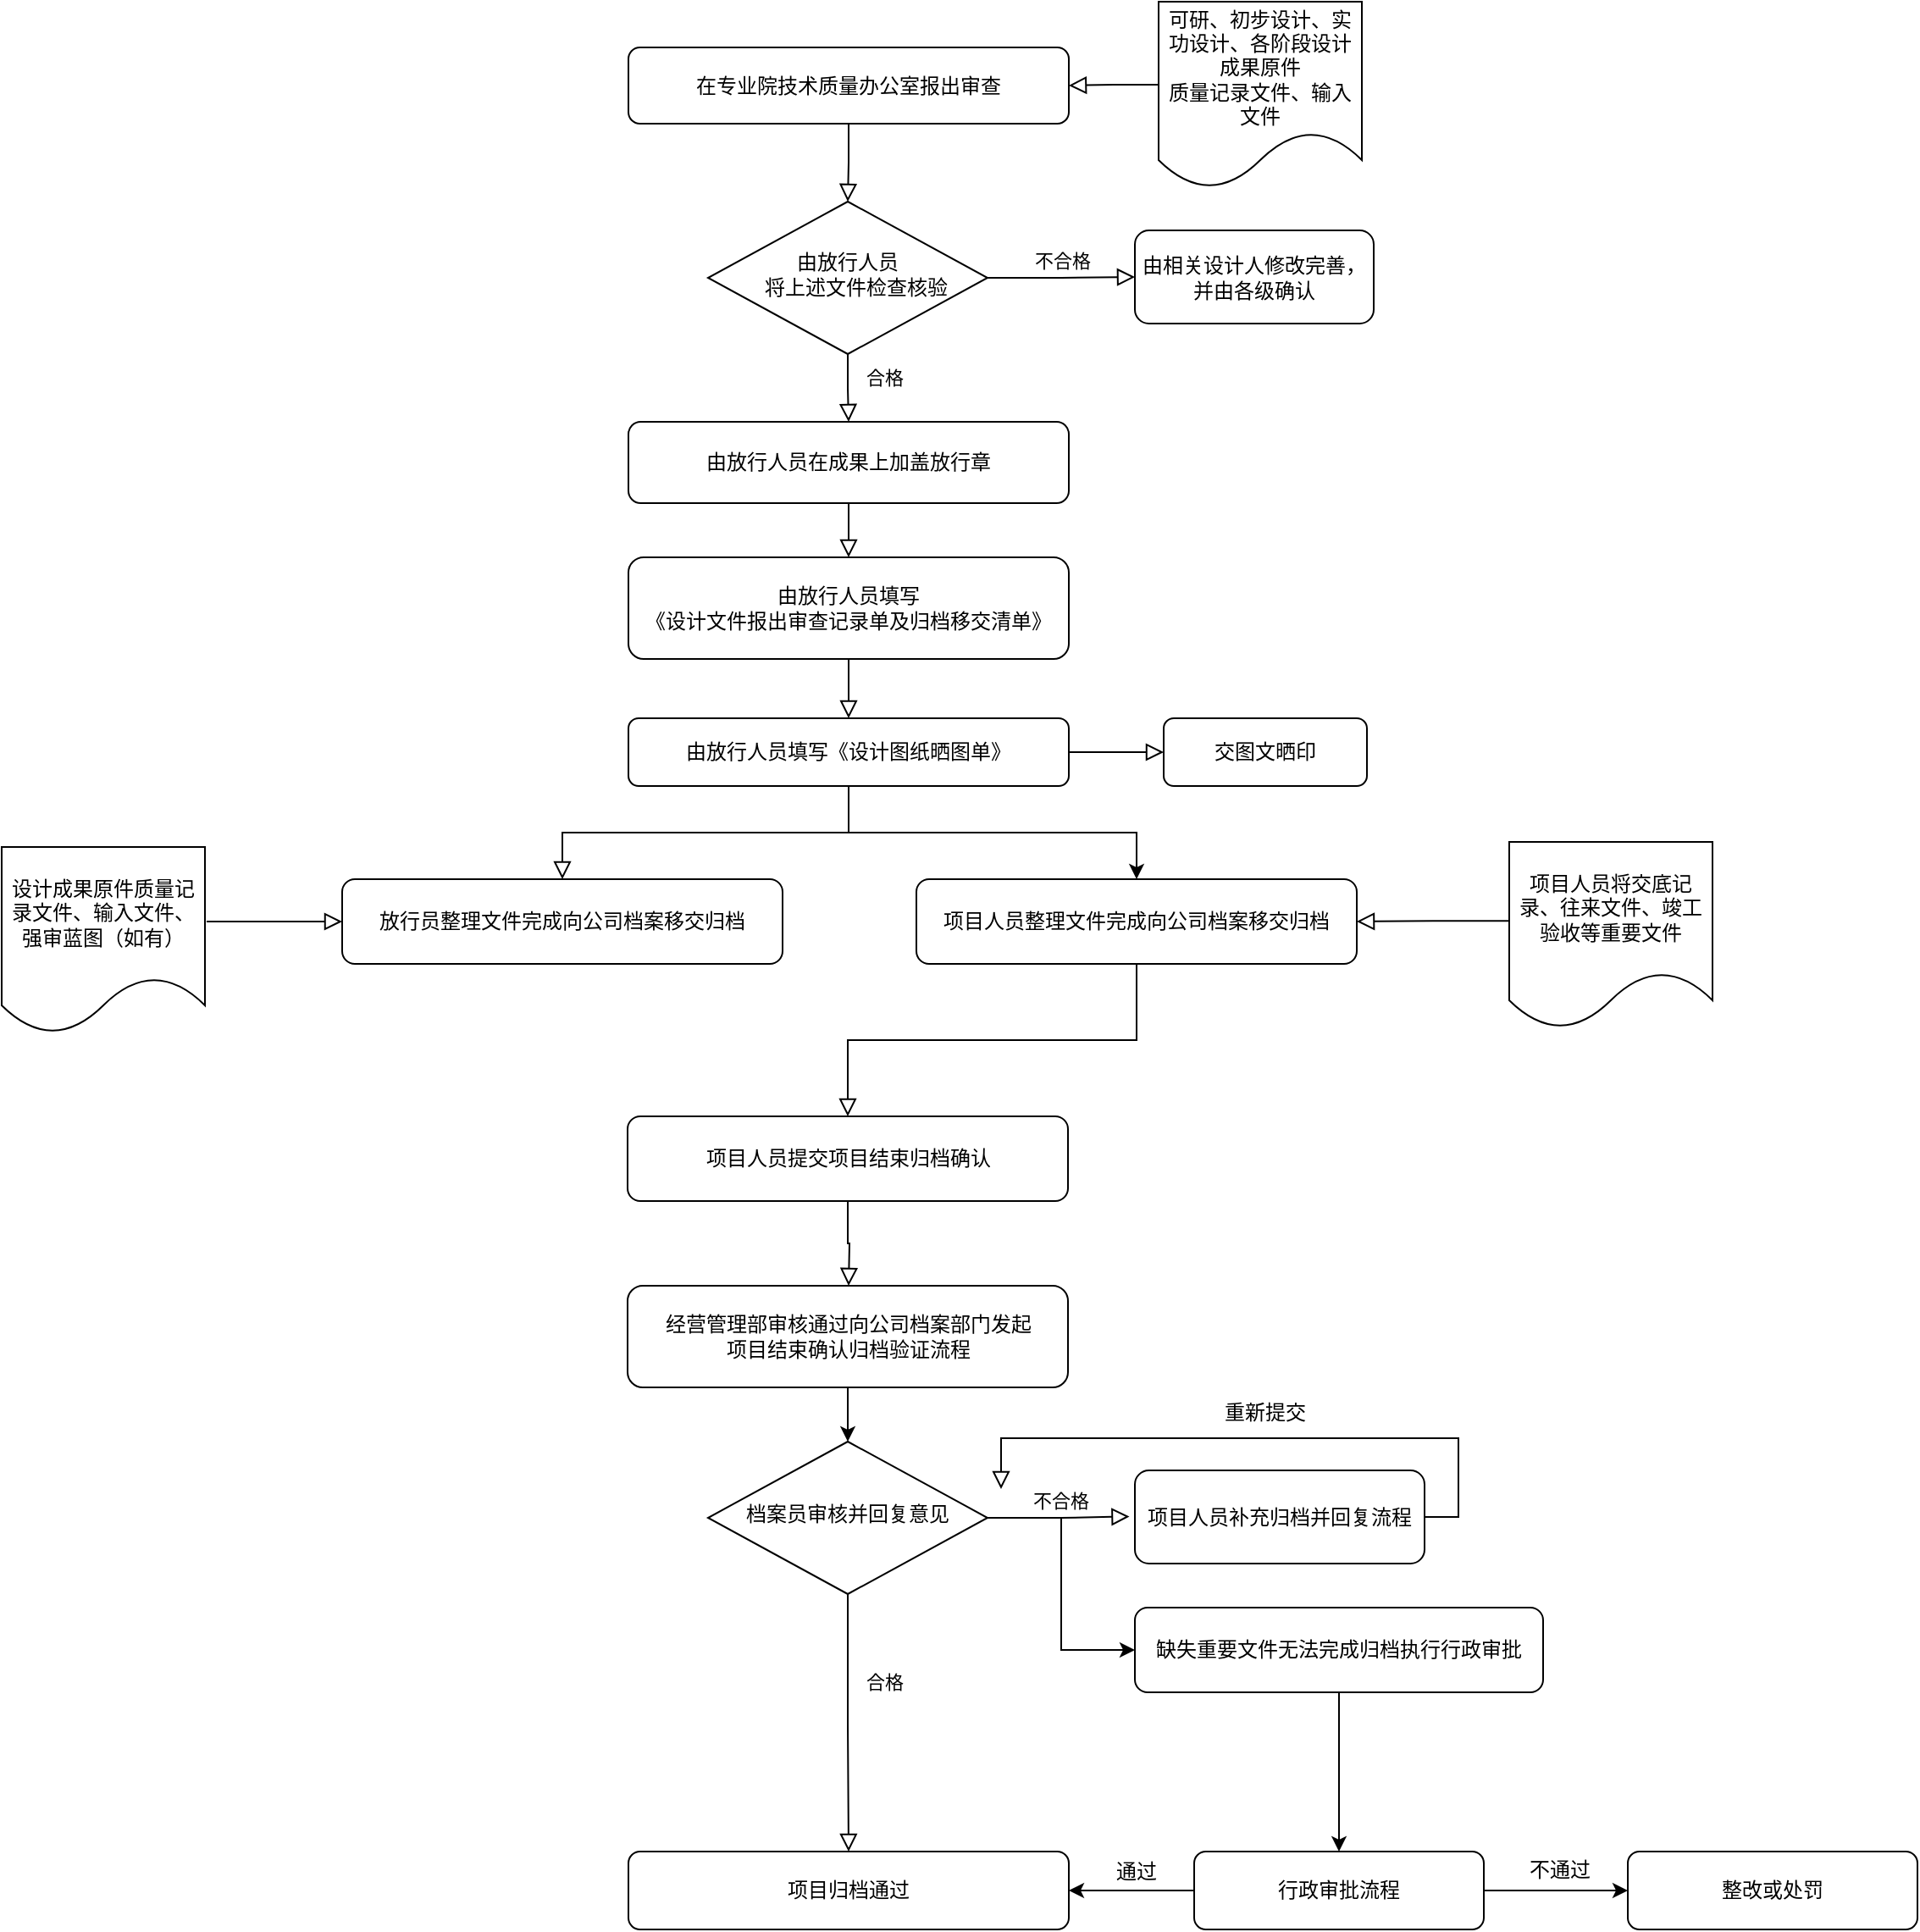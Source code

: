 <mxfile version="20.1.1" type="github">
  <diagram id="C5RBs43oDa-KdzZeNtuy" name="Page-1">
    <mxGraphModel dx="1831" dy="757" grid="1" gridSize="10" guides="1" tooltips="1" connect="1" arrows="1" fold="1" page="1" pageScale="1" pageWidth="827" pageHeight="1169" math="0" shadow="0">
      <root>
        <mxCell id="WIyWlLk6GJQsqaUBKTNV-0" />
        <mxCell id="WIyWlLk6GJQsqaUBKTNV-1" parent="WIyWlLk6GJQsqaUBKTNV-0" />
        <mxCell id="WIyWlLk6GJQsqaUBKTNV-2" value="" style="rounded=0;html=1;jettySize=auto;orthogonalLoop=1;fontSize=11;endArrow=block;endFill=0;endSize=8;strokeWidth=1;shadow=0;labelBackgroundColor=none;edgeStyle=orthogonalEdgeStyle;entryX=1;entryY=0.5;entryDx=0;entryDy=0;exitX=0.017;exitY=0.445;exitDx=0;exitDy=0;exitPerimeter=0;" parent="WIyWlLk6GJQsqaUBKTNV-1" source="MomlRcWtu3agXeXAJ8-M-17" target="MomlRcWtu3agXeXAJ8-M-0" edge="1">
          <mxGeometry relative="1" as="geometry">
            <mxPoint x="325" y="120" as="sourcePoint" />
          </mxGeometry>
        </mxCell>
        <mxCell id="WIyWlLk6GJQsqaUBKTNV-4" value="合格" style="rounded=0;html=1;jettySize=auto;orthogonalLoop=1;fontSize=11;endArrow=block;endFill=0;endSize=8;strokeWidth=1;shadow=0;labelBackgroundColor=none;edgeStyle=orthogonalEdgeStyle;entryX=0.5;entryY=0;entryDx=0;entryDy=0;" parent="WIyWlLk6GJQsqaUBKTNV-1" source="WIyWlLk6GJQsqaUBKTNV-6" target="WIyWlLk6GJQsqaUBKTNV-12" edge="1">
          <mxGeometry x="-0.322" y="21" relative="1" as="geometry">
            <mxPoint as="offset" />
          </mxGeometry>
        </mxCell>
        <mxCell id="WIyWlLk6GJQsqaUBKTNV-5" value="不合格" style="edgeStyle=orthogonalEdgeStyle;rounded=0;html=1;jettySize=auto;orthogonalLoop=1;fontSize=11;endArrow=block;endFill=0;endSize=8;strokeWidth=1;shadow=0;labelBackgroundColor=none;" parent="WIyWlLk6GJQsqaUBKTNV-1" source="WIyWlLk6GJQsqaUBKTNV-6" target="WIyWlLk6GJQsqaUBKTNV-7" edge="1">
          <mxGeometry y="10" relative="1" as="geometry">
            <mxPoint as="offset" />
          </mxGeometry>
        </mxCell>
        <mxCell id="WIyWlLk6GJQsqaUBKTNV-6" value="由放行人员&lt;br&gt;&lt;div style=&quot;text-align: justify;&quot;&gt;&lt;span style=&quot;background-color: initial;&quot;&gt;&amp;nbsp; &amp;nbsp;将上述文件检查核验&lt;/span&gt;&lt;/div&gt;" style="rhombus;whiteSpace=wrap;html=1;shadow=0;fontFamily=Helvetica;fontSize=12;align=center;strokeWidth=1;spacing=6;spacingTop=-4;" parent="WIyWlLk6GJQsqaUBKTNV-1" vertex="1">
          <mxGeometry x="257" y="240" width="165" height="90" as="geometry" />
        </mxCell>
        <mxCell id="WIyWlLk6GJQsqaUBKTNV-7" value="由相关设计人修改完善，并由各级确认" style="rounded=1;whiteSpace=wrap;html=1;fontSize=12;glass=0;strokeWidth=1;shadow=0;" parent="WIyWlLk6GJQsqaUBKTNV-1" vertex="1">
          <mxGeometry x="509" y="257" width="141" height="55" as="geometry" />
        </mxCell>
        <mxCell id="WIyWlLk6GJQsqaUBKTNV-11" value="由放行人员填写&lt;br&gt;《设计文件报出审查记录单及归档移交清单》" style="rounded=1;whiteSpace=wrap;html=1;fontSize=12;glass=0;strokeWidth=1;shadow=0;" parent="WIyWlLk6GJQsqaUBKTNV-1" vertex="1">
          <mxGeometry x="210" y="450" width="260" height="60" as="geometry" />
        </mxCell>
        <mxCell id="WIyWlLk6GJQsqaUBKTNV-12" value="由放行人员在成果上加盖放行章" style="rounded=1;whiteSpace=wrap;html=1;fontSize=12;glass=0;strokeWidth=1;shadow=0;" parent="WIyWlLk6GJQsqaUBKTNV-1" vertex="1">
          <mxGeometry x="210" y="370" width="260" height="48" as="geometry" />
        </mxCell>
        <mxCell id="MomlRcWtu3agXeXAJ8-M-0" value="在专业院技术质量办公室报出审查" style="rounded=1;whiteSpace=wrap;html=1;" parent="WIyWlLk6GJQsqaUBKTNV-1" vertex="1">
          <mxGeometry x="210" y="149" width="260" height="45" as="geometry" />
        </mxCell>
        <mxCell id="MomlRcWtu3agXeXAJ8-M-2" value="" style="rounded=0;html=1;jettySize=auto;orthogonalLoop=1;fontSize=11;endArrow=block;endFill=0;endSize=8;strokeWidth=1;shadow=0;labelBackgroundColor=none;edgeStyle=orthogonalEdgeStyle;exitX=0.5;exitY=1;exitDx=0;exitDy=0;entryX=0.5;entryY=0;entryDx=0;entryDy=0;" parent="WIyWlLk6GJQsqaUBKTNV-1" source="MomlRcWtu3agXeXAJ8-M-0" target="WIyWlLk6GJQsqaUBKTNV-6" edge="1">
          <mxGeometry relative="1" as="geometry">
            <mxPoint x="170" y="305" as="sourcePoint" />
            <mxPoint x="100" y="280" as="targetPoint" />
          </mxGeometry>
        </mxCell>
        <mxCell id="MomlRcWtu3agXeXAJ8-M-37" style="edgeStyle=orthogonalEdgeStyle;rounded=0;orthogonalLoop=1;jettySize=auto;html=1;" parent="WIyWlLk6GJQsqaUBKTNV-1" source="MomlRcWtu3agXeXAJ8-M-4" target="MomlRcWtu3agXeXAJ8-M-16" edge="1">
          <mxGeometry relative="1" as="geometry" />
        </mxCell>
        <mxCell id="MomlRcWtu3agXeXAJ8-M-4" value="由放行人员填写《设计图纸晒图单》&lt;span style=&quot;color: rgba(0, 0, 0, 0); font-family: monospace; font-size: 0px; text-align: start;&quot;&gt;%3CmxGraphModel%3E%3Croot%3E%3CmxCell%20id%3D%220%22%2F%3E%3CmxCell%20id%3D%221%22%20parent%3D%220%22%2F%3E%3CmxCell%20id%3D%222%22%20value%3D%22%22%20style%3D%22rounded%3D0%3Bhtml%3D1%3BjettySize%3Dauto%3BorthogonalLoop%3D1%3BfontSize%3D11%3BendArrow%3Dblock%3BendFill%3D0%3BendSize%3D8%3BstrokeWidth%3D1%3Bshadow%3D0%3BlabelBackgroundColor%3Dnone%3BedgeStyle%3DorthogonalEdgeStyle%3BentryX%3D0.5%3BentryY%3D0%3BentryDx%3D0%3BentryDy%3D0%3BexitX%3D0.5%3BexitY%3D1%3BexitDx%3D0%3BexitDy%3D0%3B%22%20edge%3D%221%22%20parent%3D%221%22%3E%3CmxGeometry%20relative%3D%221%22%20as%3D%22geometry%22%3E%3CmxPoint%20x%3D%22380%22%20y%3D%22458%22%20as%3D%22sourcePoint%22%2F%3E%3CmxPoint%20x%3D%22300%22%20y%3D%22610%22%20as%3D%22targetPoint%22%2F%3E%3C%2FmxGeometry%3E%3C%2FmxCell%3E%3C%2Froot%3E%3C%2FmxGraphModel%3E&lt;/span&gt;" style="rounded=1;whiteSpace=wrap;html=1;fontSize=12;glass=0;strokeWidth=1;shadow=0;" parent="WIyWlLk6GJQsqaUBKTNV-1" vertex="1">
          <mxGeometry x="210" y="545" width="260" height="40" as="geometry" />
        </mxCell>
        <mxCell id="MomlRcWtu3agXeXAJ8-M-5" value="" style="rounded=0;html=1;jettySize=auto;orthogonalLoop=1;fontSize=11;endArrow=block;endFill=0;endSize=8;strokeWidth=1;shadow=0;labelBackgroundColor=none;edgeStyle=orthogonalEdgeStyle;entryX=0.5;entryY=0;entryDx=0;entryDy=0;exitX=0.5;exitY=1;exitDx=0;exitDy=0;" parent="WIyWlLk6GJQsqaUBKTNV-1" source="WIyWlLk6GJQsqaUBKTNV-12" target="WIyWlLk6GJQsqaUBKTNV-11" edge="1">
          <mxGeometry relative="1" as="geometry">
            <mxPoint x="414" y="560" as="sourcePoint" />
            <mxPoint x="309" y="610" as="targetPoint" />
          </mxGeometry>
        </mxCell>
        <mxCell id="MomlRcWtu3agXeXAJ8-M-6" value="" style="rounded=0;html=1;jettySize=auto;orthogonalLoop=1;fontSize=11;endArrow=block;endFill=0;endSize=8;strokeWidth=1;shadow=0;labelBackgroundColor=none;edgeStyle=orthogonalEdgeStyle;exitX=0.5;exitY=1;exitDx=0;exitDy=0;" parent="WIyWlLk6GJQsqaUBKTNV-1" source="WIyWlLk6GJQsqaUBKTNV-11" target="MomlRcWtu3agXeXAJ8-M-4" edge="1">
          <mxGeometry relative="1" as="geometry">
            <mxPoint x="550" y="578" as="sourcePoint" />
            <mxPoint x="470" y="730" as="targetPoint" />
          </mxGeometry>
        </mxCell>
        <mxCell id="MomlRcWtu3agXeXAJ8-M-7" value="" style="rounded=0;html=1;jettySize=auto;orthogonalLoop=1;fontSize=11;endArrow=block;endFill=0;endSize=8;strokeWidth=1;shadow=0;labelBackgroundColor=none;edgeStyle=orthogonalEdgeStyle;entryX=0;entryY=0.5;entryDx=0;entryDy=0;exitX=1;exitY=0.5;exitDx=0;exitDy=0;" parent="WIyWlLk6GJQsqaUBKTNV-1" source="MomlRcWtu3agXeXAJ8-M-4" target="MomlRcWtu3agXeXAJ8-M-8" edge="1">
          <mxGeometry relative="1" as="geometry">
            <mxPoint x="420" y="710" as="sourcePoint" />
            <mxPoint x="450" y="852" as="targetPoint" />
          </mxGeometry>
        </mxCell>
        <mxCell id="MomlRcWtu3agXeXAJ8-M-8" value="交图文晒印" style="rounded=1;whiteSpace=wrap;html=1;fontSize=12;glass=0;strokeWidth=1;shadow=0;" parent="WIyWlLk6GJQsqaUBKTNV-1" vertex="1">
          <mxGeometry x="526" y="545" width="120" height="40" as="geometry" />
        </mxCell>
        <mxCell id="MomlRcWtu3agXeXAJ8-M-9" value="放行员整理文件完成向公司档案移交归档" style="rounded=1;whiteSpace=wrap;html=1;fontSize=12;glass=0;strokeWidth=1;shadow=0;" parent="WIyWlLk6GJQsqaUBKTNV-1" vertex="1">
          <mxGeometry x="41" y="640" width="260" height="50" as="geometry" />
        </mxCell>
        <mxCell id="MomlRcWtu3agXeXAJ8-M-10" value="" style="rounded=0;html=1;jettySize=auto;orthogonalLoop=1;fontSize=11;endArrow=block;endFill=0;endSize=8;strokeWidth=1;shadow=0;labelBackgroundColor=none;edgeStyle=orthogonalEdgeStyle;entryX=0.5;entryY=0;entryDx=0;entryDy=0;exitX=0.5;exitY=1;exitDx=0;exitDy=0;" parent="WIyWlLk6GJQsqaUBKTNV-1" source="MomlRcWtu3agXeXAJ8-M-4" target="MomlRcWtu3agXeXAJ8-M-9" edge="1">
          <mxGeometry relative="1" as="geometry">
            <mxPoint x="430" y="720" as="sourcePoint" />
            <mxPoint x="520" y="720" as="targetPoint" />
          </mxGeometry>
        </mxCell>
        <mxCell id="MomlRcWtu3agXeXAJ8-M-11" value="项目人员提交项目结束归档确认" style="rounded=1;whiteSpace=wrap;html=1;fontSize=12;glass=0;strokeWidth=1;shadow=0;" parent="WIyWlLk6GJQsqaUBKTNV-1" vertex="1">
          <mxGeometry x="209.5" y="780" width="260" height="50" as="geometry" />
        </mxCell>
        <mxCell id="MomlRcWtu3agXeXAJ8-M-12" value="项目人员将交底记录、往来文件、竣工验收等重要文件" style="shape=document;whiteSpace=wrap;html=1;boundedLbl=1;" parent="WIyWlLk6GJQsqaUBKTNV-1" vertex="1">
          <mxGeometry x="730" y="618" width="120" height="110" as="geometry" />
        </mxCell>
        <mxCell id="MomlRcWtu3agXeXAJ8-M-15" value="" style="rounded=0;html=1;jettySize=auto;orthogonalLoop=1;fontSize=11;endArrow=block;endFill=0;endSize=8;strokeWidth=1;shadow=0;labelBackgroundColor=none;edgeStyle=orthogonalEdgeStyle;exitX=0.003;exitY=0.424;exitDx=0;exitDy=0;entryX=1;entryY=0.5;entryDx=0;entryDy=0;exitPerimeter=0;" parent="WIyWlLk6GJQsqaUBKTNV-1" source="MomlRcWtu3agXeXAJ8-M-12" target="MomlRcWtu3agXeXAJ8-M-16" edge="1">
          <mxGeometry relative="1" as="geometry">
            <mxPoint x="-176" y="690.5" as="sourcePoint" />
            <mxPoint x="-136" y="690" as="targetPoint" />
          </mxGeometry>
        </mxCell>
        <mxCell id="MomlRcWtu3agXeXAJ8-M-16" value="项目人员整理文件完成向公司档案移交归档" style="rounded=1;whiteSpace=wrap;html=1;" parent="WIyWlLk6GJQsqaUBKTNV-1" vertex="1">
          <mxGeometry x="380" y="640" width="260" height="50" as="geometry" />
        </mxCell>
        <mxCell id="MomlRcWtu3agXeXAJ8-M-17" value="可研、初步设计、实功设计、各阶段设计成果原件&lt;br&gt;质量记录文件、输入文件" style="shape=document;whiteSpace=wrap;html=1;boundedLbl=1;" parent="WIyWlLk6GJQsqaUBKTNV-1" vertex="1">
          <mxGeometry x="523" y="122" width="120" height="110" as="geometry" />
        </mxCell>
        <mxCell id="MomlRcWtu3agXeXAJ8-M-20" value="设计成果原件质量记录文件、输入文件、强审蓝图（如有）" style="shape=document;whiteSpace=wrap;html=1;boundedLbl=1;" parent="WIyWlLk6GJQsqaUBKTNV-1" vertex="1">
          <mxGeometry x="-160" y="621" width="120" height="110" as="geometry" />
        </mxCell>
        <mxCell id="MomlRcWtu3agXeXAJ8-M-24" value="" style="rounded=0;html=1;jettySize=auto;orthogonalLoop=1;fontSize=11;endArrow=block;endFill=0;endSize=8;strokeWidth=1;shadow=0;labelBackgroundColor=none;edgeStyle=orthogonalEdgeStyle;exitX=1.008;exitY=0.4;exitDx=0;exitDy=0;exitPerimeter=0;" parent="WIyWlLk6GJQsqaUBKTNV-1" source="MomlRcWtu3agXeXAJ8-M-20" target="MomlRcWtu3agXeXAJ8-M-9" edge="1">
          <mxGeometry relative="1" as="geometry">
            <mxPoint x="-110.96" y="229.95" as="sourcePoint" />
            <mxPoint x="-176" y="664.97" as="targetPoint" />
          </mxGeometry>
        </mxCell>
        <mxCell id="MomlRcWtu3agXeXAJ8-M-29" value="" style="rounded=0;html=1;jettySize=auto;orthogonalLoop=1;fontSize=11;endArrow=block;endFill=0;endSize=8;strokeWidth=1;shadow=0;labelBackgroundColor=none;edgeStyle=orthogonalEdgeStyle;entryX=0.5;entryY=0;entryDx=0;entryDy=0;exitX=0.5;exitY=1;exitDx=0;exitDy=0;" parent="WIyWlLk6GJQsqaUBKTNV-1" source="MomlRcWtu3agXeXAJ8-M-16" target="MomlRcWtu3agXeXAJ8-M-11" edge="1">
          <mxGeometry relative="1" as="geometry">
            <mxPoint x="660" y="610" as="sourcePoint" />
            <mxPoint x="660" y="670" as="targetPoint" />
          </mxGeometry>
        </mxCell>
        <mxCell id="MomlRcWtu3agXeXAJ8-M-65" style="edgeStyle=orthogonalEdgeStyle;rounded=0;orthogonalLoop=1;jettySize=auto;html=1;entryX=0.5;entryY=0;entryDx=0;entryDy=0;" parent="WIyWlLk6GJQsqaUBKTNV-1" source="MomlRcWtu3agXeXAJ8-M-38" target="MomlRcWtu3agXeXAJ8-M-47" edge="1">
          <mxGeometry relative="1" as="geometry" />
        </mxCell>
        <mxCell id="MomlRcWtu3agXeXAJ8-M-38" value="经营管理部审核通过向公司档案部门发起&lt;br&gt;项目结束确认归档验证流程" style="rounded=1;whiteSpace=wrap;html=1;fontSize=12;glass=0;strokeWidth=1;shadow=0;" parent="WIyWlLk6GJQsqaUBKTNV-1" vertex="1">
          <mxGeometry x="209.5" y="880" width="260" height="60" as="geometry" />
        </mxCell>
        <mxCell id="Yo7wedeZXsJSIZelugxn-1" style="edgeStyle=orthogonalEdgeStyle;rounded=0;orthogonalLoop=1;jettySize=auto;html=1;entryX=0;entryY=0.5;entryDx=0;entryDy=0;" edge="1" parent="WIyWlLk6GJQsqaUBKTNV-1" source="MomlRcWtu3agXeXAJ8-M-47" target="MomlRcWtu3agXeXAJ8-M-60">
          <mxGeometry relative="1" as="geometry" />
        </mxCell>
        <mxCell id="MomlRcWtu3agXeXAJ8-M-47" value="档案员审核并回复意见" style="rhombus;whiteSpace=wrap;html=1;shadow=0;fontFamily=Helvetica;fontSize=12;align=center;strokeWidth=1;spacing=6;spacingTop=-4;" parent="WIyWlLk6GJQsqaUBKTNV-1" vertex="1">
          <mxGeometry x="257" y="972" width="165" height="90" as="geometry" />
        </mxCell>
        <mxCell id="MomlRcWtu3agXeXAJ8-M-48" value="项目人员补充归档并回复流程" style="rounded=1;whiteSpace=wrap;html=1;fontSize=12;glass=0;strokeWidth=1;shadow=0;" parent="WIyWlLk6GJQsqaUBKTNV-1" vertex="1">
          <mxGeometry x="509" y="989" width="171" height="55" as="geometry" />
        </mxCell>
        <mxCell id="MomlRcWtu3agXeXAJ8-M-49" value="项目归档通过" style="rounded=1;whiteSpace=wrap;html=1;fontSize=12;glass=0;strokeWidth=1;shadow=0;" parent="WIyWlLk6GJQsqaUBKTNV-1" vertex="1">
          <mxGeometry x="210" y="1214" width="260" height="46" as="geometry" />
        </mxCell>
        <mxCell id="MomlRcWtu3agXeXAJ8-M-51" value="" style="rounded=0;html=1;jettySize=auto;orthogonalLoop=1;fontSize=11;endArrow=block;endFill=0;endSize=8;strokeWidth=1;shadow=0;labelBackgroundColor=none;edgeStyle=orthogonalEdgeStyle;exitX=0.5;exitY=1;exitDx=0;exitDy=0;" parent="WIyWlLk6GJQsqaUBKTNV-1" source="MomlRcWtu3agXeXAJ8-M-11" edge="1">
          <mxGeometry relative="1" as="geometry">
            <mxPoint x="349.5" y="950" as="sourcePoint" />
            <mxPoint x="340" y="880" as="targetPoint" />
          </mxGeometry>
        </mxCell>
        <mxCell id="MomlRcWtu3agXeXAJ8-M-58" value="重新提交" style="text;html=1;strokeColor=none;fillColor=none;align=center;verticalAlign=middle;whiteSpace=wrap;rounded=0;" parent="WIyWlLk6GJQsqaUBKTNV-1" vertex="1">
          <mxGeometry x="556" y="940" width="60" height="30" as="geometry" />
        </mxCell>
        <mxCell id="Yo7wedeZXsJSIZelugxn-3" style="edgeStyle=orthogonalEdgeStyle;rounded=0;orthogonalLoop=1;jettySize=auto;html=1;" edge="1" parent="WIyWlLk6GJQsqaUBKTNV-1" source="MomlRcWtu3agXeXAJ8-M-60" target="Yo7wedeZXsJSIZelugxn-2">
          <mxGeometry relative="1" as="geometry" />
        </mxCell>
        <mxCell id="MomlRcWtu3agXeXAJ8-M-60" value="缺失重要文件无法完成归档执行行政审批" style="rounded=1;whiteSpace=wrap;html=1;fontSize=12;glass=0;strokeWidth=1;shadow=0;" parent="WIyWlLk6GJQsqaUBKTNV-1" vertex="1">
          <mxGeometry x="509" y="1070" width="241" height="50" as="geometry" />
        </mxCell>
        <mxCell id="MomlRcWtu3agXeXAJ8-M-67" value="合格" style="rounded=0;html=1;jettySize=auto;orthogonalLoop=1;fontSize=11;endArrow=block;endFill=0;endSize=8;strokeWidth=1;shadow=0;labelBackgroundColor=none;edgeStyle=orthogonalEdgeStyle;exitX=0.5;exitY=1;exitDx=0;exitDy=0;entryX=0.5;entryY=0;entryDx=0;entryDy=0;" parent="WIyWlLk6GJQsqaUBKTNV-1" source="MomlRcWtu3agXeXAJ8-M-47" edge="1" target="MomlRcWtu3agXeXAJ8-M-49">
          <mxGeometry x="-0.322" y="21" relative="1" as="geometry">
            <mxPoint as="offset" />
            <mxPoint x="340.0" y="1070.0" as="sourcePoint" />
            <mxPoint x="340" y="1100" as="targetPoint" />
          </mxGeometry>
        </mxCell>
        <mxCell id="MomlRcWtu3agXeXAJ8-M-68" value="不合格" style="edgeStyle=orthogonalEdgeStyle;rounded=0;html=1;jettySize=auto;orthogonalLoop=1;fontSize=11;endArrow=block;endFill=0;endSize=8;strokeWidth=1;shadow=0;labelBackgroundColor=none;entryX=-0.019;entryY=0.495;entryDx=0;entryDy=0;entryPerimeter=0;exitX=1;exitY=0.5;exitDx=0;exitDy=0;" parent="WIyWlLk6GJQsqaUBKTNV-1" source="MomlRcWtu3agXeXAJ8-M-47" target="MomlRcWtu3agXeXAJ8-M-48" edge="1">
          <mxGeometry y="10" relative="1" as="geometry">
            <mxPoint as="offset" />
            <mxPoint x="450" y="1016" as="sourcePoint" />
            <mxPoint x="501" y="1042" as="targetPoint" />
          </mxGeometry>
        </mxCell>
        <mxCell id="Yo7wedeZXsJSIZelugxn-4" style="edgeStyle=orthogonalEdgeStyle;rounded=0;orthogonalLoop=1;jettySize=auto;html=1;entryX=1;entryY=0.5;entryDx=0;entryDy=0;" edge="1" parent="WIyWlLk6GJQsqaUBKTNV-1" source="Yo7wedeZXsJSIZelugxn-2" target="MomlRcWtu3agXeXAJ8-M-49">
          <mxGeometry relative="1" as="geometry" />
        </mxCell>
        <mxCell id="Yo7wedeZXsJSIZelugxn-7" style="edgeStyle=orthogonalEdgeStyle;rounded=0;orthogonalLoop=1;jettySize=auto;html=1;entryX=0;entryY=0.5;entryDx=0;entryDy=0;" edge="1" parent="WIyWlLk6GJQsqaUBKTNV-1" source="Yo7wedeZXsJSIZelugxn-2" target="Yo7wedeZXsJSIZelugxn-6">
          <mxGeometry relative="1" as="geometry" />
        </mxCell>
        <mxCell id="Yo7wedeZXsJSIZelugxn-2" value="行政审批流程" style="rounded=1;whiteSpace=wrap;html=1;fontSize=12;glass=0;strokeWidth=1;shadow=0;" vertex="1" parent="WIyWlLk6GJQsqaUBKTNV-1">
          <mxGeometry x="544" y="1214" width="171" height="46" as="geometry" />
        </mxCell>
        <mxCell id="Yo7wedeZXsJSIZelugxn-5" value="通过" style="text;html=1;strokeColor=none;fillColor=none;align=center;verticalAlign=middle;whiteSpace=wrap;rounded=0;" vertex="1" parent="WIyWlLk6GJQsqaUBKTNV-1">
          <mxGeometry x="480" y="1211" width="60" height="30" as="geometry" />
        </mxCell>
        <mxCell id="Yo7wedeZXsJSIZelugxn-6" value="整改或处罚" style="rounded=1;whiteSpace=wrap;html=1;fontSize=12;glass=0;strokeWidth=1;shadow=0;" vertex="1" parent="WIyWlLk6GJQsqaUBKTNV-1">
          <mxGeometry x="800" y="1214" width="171" height="46" as="geometry" />
        </mxCell>
        <mxCell id="Yo7wedeZXsJSIZelugxn-8" value="不通过" style="text;html=1;strokeColor=none;fillColor=none;align=center;verticalAlign=middle;whiteSpace=wrap;rounded=0;" vertex="1" parent="WIyWlLk6GJQsqaUBKTNV-1">
          <mxGeometry x="730" y="1210" width="60" height="30" as="geometry" />
        </mxCell>
        <mxCell id="Yo7wedeZXsJSIZelugxn-11" value="" style="rounded=0;html=1;jettySize=auto;orthogonalLoop=1;fontSize=11;endArrow=block;endFill=0;endSize=8;strokeWidth=1;shadow=0;labelBackgroundColor=none;edgeStyle=orthogonalEdgeStyle;exitX=1;exitY=0.5;exitDx=0;exitDy=0;" edge="1" parent="WIyWlLk6GJQsqaUBKTNV-1" source="MomlRcWtu3agXeXAJ8-M-48">
          <mxGeometry x="-0.322" y="21" relative="1" as="geometry">
            <mxPoint as="offset" />
            <mxPoint x="695" y="1017" as="sourcePoint" />
            <mxPoint x="430" y="1000" as="targetPoint" />
            <Array as="points">
              <mxPoint x="700" y="1017" />
              <mxPoint x="700" y="970" />
              <mxPoint x="430" y="970" />
            </Array>
          </mxGeometry>
        </mxCell>
      </root>
    </mxGraphModel>
  </diagram>
</mxfile>
